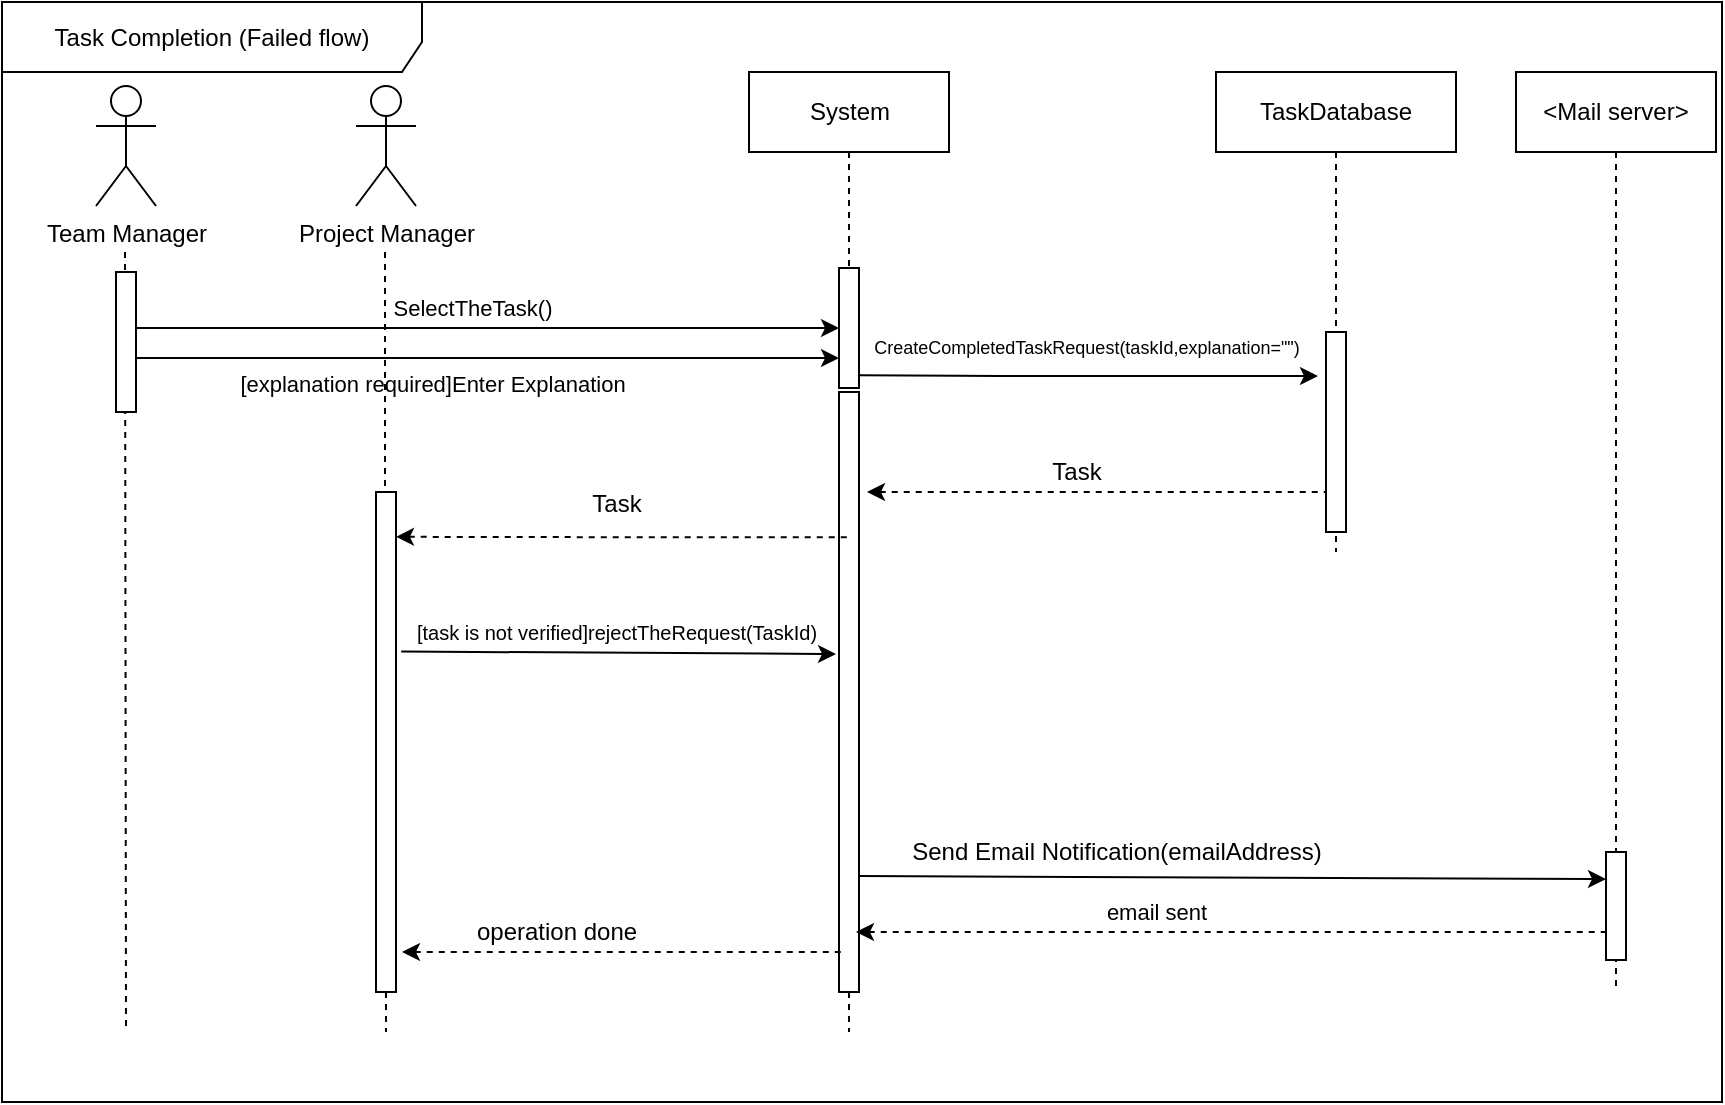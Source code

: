 <mxfile version="14.7.2" type="device"><diagram id="hOtEsPXKkS3rZfFhoWV-" name="Page-1"><mxGraphModel dx="723" dy="402" grid="1" gridSize="10" guides="1" tooltips="1" connect="1" arrows="1" fold="1" page="1" pageScale="1" pageWidth="10000" pageHeight="10000" math="0" shadow="0"><root><mxCell id="0"/><mxCell id="1" parent="0"/><mxCell id="SSkQyalxzoZR_PK448cH-1" value="Task Completion (Failed flow)" style="shape=umlFrame;whiteSpace=wrap;html=1;width=210;height=35;" parent="1" vertex="1"><mxGeometry x="1063" y="35" width="860" height="550" as="geometry"/></mxCell><mxCell id="T5kXoanb5OJeZyJwyMOI-3" value="Team Manager" style="shape=umlActor;verticalLabelPosition=bottom;verticalAlign=top;html=1;" parent="1" vertex="1"><mxGeometry x="1110" y="77" width="30" height="60" as="geometry"/></mxCell><mxCell id="T5kXoanb5OJeZyJwyMOI-4" value="Project Manager" style="shape=umlActor;verticalLabelPosition=bottom;verticalAlign=top;html=1;" parent="1" vertex="1"><mxGeometry x="1240" y="77" width="30" height="60" as="geometry"/></mxCell><mxCell id="T5kXoanb5OJeZyJwyMOI-6" value="TaskDatabase" style="shape=umlLifeline;perimeter=lifelinePerimeter;whiteSpace=wrap;html=1;container=1;collapsible=0;recursiveResize=0;outlineConnect=0;" parent="1" vertex="1"><mxGeometry x="1670" y="70" width="120" height="240" as="geometry"/></mxCell><mxCell id="T5kXoanb5OJeZyJwyMOI-8" value="" style="endArrow=none;dashed=1;endFill=0;endSize=12;html=1;" parent="1" edge="1"><mxGeometry width="160" relative="1" as="geometry"><mxPoint x="1124.5" y="160" as="sourcePoint"/><mxPoint x="1125" y="550" as="targetPoint"/></mxGeometry></mxCell><mxCell id="T5kXoanb5OJeZyJwyMOI-9" value="" style="endArrow=none;dashed=1;endFill=0;endSize=12;html=1;startArrow=none;" parent="1" source="T5kXoanb5OJeZyJwyMOI-12" edge="1"><mxGeometry width="160" relative="1" as="geometry"><mxPoint x="1254.5" y="160" as="sourcePoint"/><mxPoint x="1255" y="550" as="targetPoint"/></mxGeometry></mxCell><mxCell id="T5kXoanb5OJeZyJwyMOI-15" value="" style="rounded=0;whiteSpace=wrap;html=1;" parent="1" vertex="1"><mxGeometry x="1120" y="170" width="10" height="70" as="geometry"/></mxCell><mxCell id="T5kXoanb5OJeZyJwyMOI-16" value="System" style="shape=umlLifeline;perimeter=lifelinePerimeter;whiteSpace=wrap;html=1;container=1;collapsible=0;recursiveResize=0;outlineConnect=0;" parent="1" vertex="1"><mxGeometry x="1436.5" y="70" width="100" height="480" as="geometry"/></mxCell><mxCell id="T5kXoanb5OJeZyJwyMOI-17" value="" style="rounded=0;whiteSpace=wrap;html=1;" parent="1" vertex="1"><mxGeometry x="1481.5" y="168" width="10" height="60" as="geometry"/></mxCell><mxCell id="T5kXoanb5OJeZyJwyMOI-18" value="" style="endArrow=classic;html=1;entryX=0;entryY=0.5;entryDx=0;entryDy=0;" parent="1" target="T5kXoanb5OJeZyJwyMOI-17" edge="1"><mxGeometry width="50" height="50" relative="1" as="geometry"><mxPoint x="1130" y="198" as="sourcePoint"/><mxPoint x="1360" y="199" as="targetPoint"/></mxGeometry></mxCell><mxCell id="T5kXoanb5OJeZyJwyMOI-21" value="SelectTheTask()" style="edgeLabel;html=1;align=center;verticalAlign=middle;resizable=0;points=[];" parent="T5kXoanb5OJeZyJwyMOI-18" vertex="1" connectable="0"><mxGeometry x="0.079" y="3" relative="1" as="geometry"><mxPoint x="-22" y="-7" as="offset"/></mxGeometry></mxCell><mxCell id="T5kXoanb5OJeZyJwyMOI-24" value="" style="rounded=0;whiteSpace=wrap;html=1;" parent="1" vertex="1"><mxGeometry x="1725" y="200" width="10" height="100" as="geometry"/></mxCell><mxCell id="T5kXoanb5OJeZyJwyMOI-33" value="" style="endArrow=classic;html=1;entryX=0;entryY=0.75;entryDx=0;entryDy=0;" parent="1" target="T5kXoanb5OJeZyJwyMOI-17" edge="1"><mxGeometry width="50" height="50" relative="1" as="geometry"><mxPoint x="1130" y="213" as="sourcePoint"/><mxPoint x="1200" y="200" as="targetPoint"/></mxGeometry></mxCell><mxCell id="T5kXoanb5OJeZyJwyMOI-34" value="[explanation required]Enter Explanation" style="edgeLabel;html=1;align=center;verticalAlign=middle;resizable=0;points=[];" parent="1" vertex="1" connectable="0"><mxGeometry x="1289.997" y="198.0" as="geometry"><mxPoint x="-12" y="28" as="offset"/></mxGeometry></mxCell><mxCell id="T5kXoanb5OJeZyJwyMOI-38" value="&amp;lt;Mail server&amp;gt;" style="shape=umlLifeline;perimeter=lifelinePerimeter;whiteSpace=wrap;html=1;container=1;collapsible=0;recursiveResize=0;outlineConnect=0;" parent="1" vertex="1"><mxGeometry x="1820" y="70" width="100" height="460" as="geometry"/></mxCell><mxCell id="6qZ4vqW3DaToYnZCA4BS-6" value="" style="rounded=0;whiteSpace=wrap;html=1;" parent="1" vertex="1"><mxGeometry x="1481.5" y="230" width="10" height="300" as="geometry"/></mxCell><mxCell id="6qZ4vqW3DaToYnZCA4BS-8" value="" style="endArrow=classic;html=1;exitX=1.343;exitY=0.893;exitDx=0;exitDy=0;exitPerimeter=0;" parent="1" edge="1"><mxGeometry width="50" height="50" relative="1" as="geometry"><mxPoint x="1490.93" y="221.58" as="sourcePoint"/><mxPoint x="1721" y="222" as="targetPoint"/><Array as="points"><mxPoint x="1551.5" y="222"/></Array></mxGeometry></mxCell><mxCell id="6qZ4vqW3DaToYnZCA4BS-9" value="CreateCompletedTaskRequest(taskId,explanation=&quot;&quot;)" style="text;html=1;align=center;verticalAlign=middle;resizable=0;points=[];autosize=1;strokeColor=none;fontSize=9;" parent="1" vertex="1"><mxGeometry x="1490" y="198" width="230" height="20" as="geometry"/></mxCell><mxCell id="6qZ4vqW3DaToYnZCA4BS-12" value="Task" style="text;html=1;align=center;verticalAlign=middle;resizable=0;points=[];autosize=1;strokeColor=none;" parent="1" vertex="1"><mxGeometry x="1580" y="260" width="40" height="20" as="geometry"/></mxCell><mxCell id="6qZ4vqW3DaToYnZCA4BS-13" value="" style="endArrow=none;dashed=1;html=1;startArrow=classic;startFill=1;" parent="1" edge="1"><mxGeometry width="50" height="50" relative="1" as="geometry"><mxPoint x="1260" y="302.41" as="sourcePoint"/><mxPoint x="1486" y="302.58" as="targetPoint"/><Array as="points"><mxPoint x="1356.5" y="302.58"/></Array></mxGeometry></mxCell><mxCell id="6qZ4vqW3DaToYnZCA4BS-14" value="Task" style="text;html=1;align=center;verticalAlign=middle;resizable=0;points=[];autosize=1;strokeColor=none;" parent="1" vertex="1"><mxGeometry x="1350" y="276.41" width="40" height="20" as="geometry"/></mxCell><mxCell id="6qZ4vqW3DaToYnZCA4BS-17" value="" style="endArrow=classic;html=1;fontSize=9;exitX=1.26;exitY=0.319;exitDx=0;exitDy=0;exitPerimeter=0;" parent="1" source="T5kXoanb5OJeZyJwyMOI-12" edge="1"><mxGeometry width="50" height="50" relative="1" as="geometry"><mxPoint x="1309.62" y="359.8" as="sourcePoint"/><mxPoint x="1480" y="361" as="targetPoint"/></mxGeometry></mxCell><mxCell id="6qZ4vqW3DaToYnZCA4BS-23" value="" style="rounded=0;whiteSpace=wrap;html=1;" parent="1" vertex="1"><mxGeometry x="1865" y="460" width="10" height="54" as="geometry"/></mxCell><mxCell id="6qZ4vqW3DaToYnZCA4BS-25" value="" style="endArrow=none;dashed=1;html=1;startArrow=classic;startFill=1;" parent="1" edge="1"><mxGeometry width="50" height="50" relative="1" as="geometry"><mxPoint x="1495.5" y="280" as="sourcePoint"/><mxPoint x="1725" y="280" as="targetPoint"/><Array as="points"><mxPoint x="1695.5" y="280"/></Array></mxGeometry></mxCell><mxCell id="6qZ4vqW3DaToYnZCA4BS-27" value="" style="endArrow=classic;html=1;fontSize=9;entryX=0;entryY=0.25;entryDx=0;entryDy=0;" parent="1" target="6qZ4vqW3DaToYnZCA4BS-23" edge="1"><mxGeometry width="50" height="50" relative="1" as="geometry"><mxPoint x="1491.5" y="472" as="sourcePoint"/><mxPoint x="1867" y="468" as="targetPoint"/></mxGeometry></mxCell><mxCell id="6qZ4vqW3DaToYnZCA4BS-28" value="Send Email Notification(emailAddress)" style="text;html=1;align=center;verticalAlign=middle;resizable=0;points=[];autosize=1;strokeColor=none;fontSize=12;" parent="1" vertex="1"><mxGeometry x="1510" y="450" width="220" height="20" as="geometry"/></mxCell><mxCell id="6qZ4vqW3DaToYnZCA4BS-29" value="" style="endArrow=none;dashed=1;html=1;startArrow=classic;startFill=1;" parent="1" edge="1"><mxGeometry width="50" height="50" relative="1" as="geometry"><mxPoint x="1490" y="500" as="sourcePoint"/><mxPoint x="1865" y="500.0" as="targetPoint"/><Array as="points"><mxPoint x="1835.5" y="500"/></Array></mxGeometry></mxCell><mxCell id="6qZ4vqW3DaToYnZCA4BS-30" value="email sent" style="text;html=1;align=center;verticalAlign=middle;resizable=0;points=[];autosize=1;strokeColor=none;fontSize=11;" parent="1" vertex="1"><mxGeometry x="1605" y="480" width="70" height="20" as="geometry"/></mxCell><mxCell id="T5kXoanb5OJeZyJwyMOI-12" value="" style="html=1;points=[];perimeter=orthogonalPerimeter;" parent="1" vertex="1"><mxGeometry x="1250" y="280" width="10" height="250" as="geometry"/></mxCell><mxCell id="SSkQyalxzoZR_PK448cH-2" value="" style="endArrow=none;dashed=1;endFill=0;endSize=12;html=1;" parent="1" target="T5kXoanb5OJeZyJwyMOI-12" edge="1"><mxGeometry width="160" relative="1" as="geometry"><mxPoint x="1254.5" y="160" as="sourcePoint"/><mxPoint x="1254.5" y="510" as="targetPoint"/></mxGeometry></mxCell><mxCell id="SSkQyalxzoZR_PK448cH-3" value="" style="endArrow=none;dashed=1;html=1;startArrow=classic;startFill=1;" parent="1" edge="1"><mxGeometry width="50" height="50" relative="1" as="geometry"><mxPoint x="1263" y="510" as="sourcePoint"/><mxPoint x="1485" y="510" as="targetPoint"/><Array as="points"><mxPoint x="1455.5" y="510"/></Array></mxGeometry></mxCell><mxCell id="SSkQyalxzoZR_PK448cH-4" value="operation done" style="text;html=1;align=center;verticalAlign=middle;resizable=0;points=[];autosize=1;strokeColor=none;" parent="1" vertex="1"><mxGeometry x="1290" y="490" width="100" height="20" as="geometry"/></mxCell><mxCell id="b5QIUMpFGp_PDxfwufqd-1" value="&lt;span style=&quot;font-size: 10px&quot;&gt;[task is not verified]rejectTheRequest(TaskId)&lt;/span&gt;" style="text;html=1;align=center;verticalAlign=middle;resizable=0;points=[];autosize=1;strokeColor=none;fontSize=11;" parent="1" vertex="1"><mxGeometry x="1260" y="340" width="220" height="20" as="geometry"/></mxCell></root></mxGraphModel></diagram></mxfile>